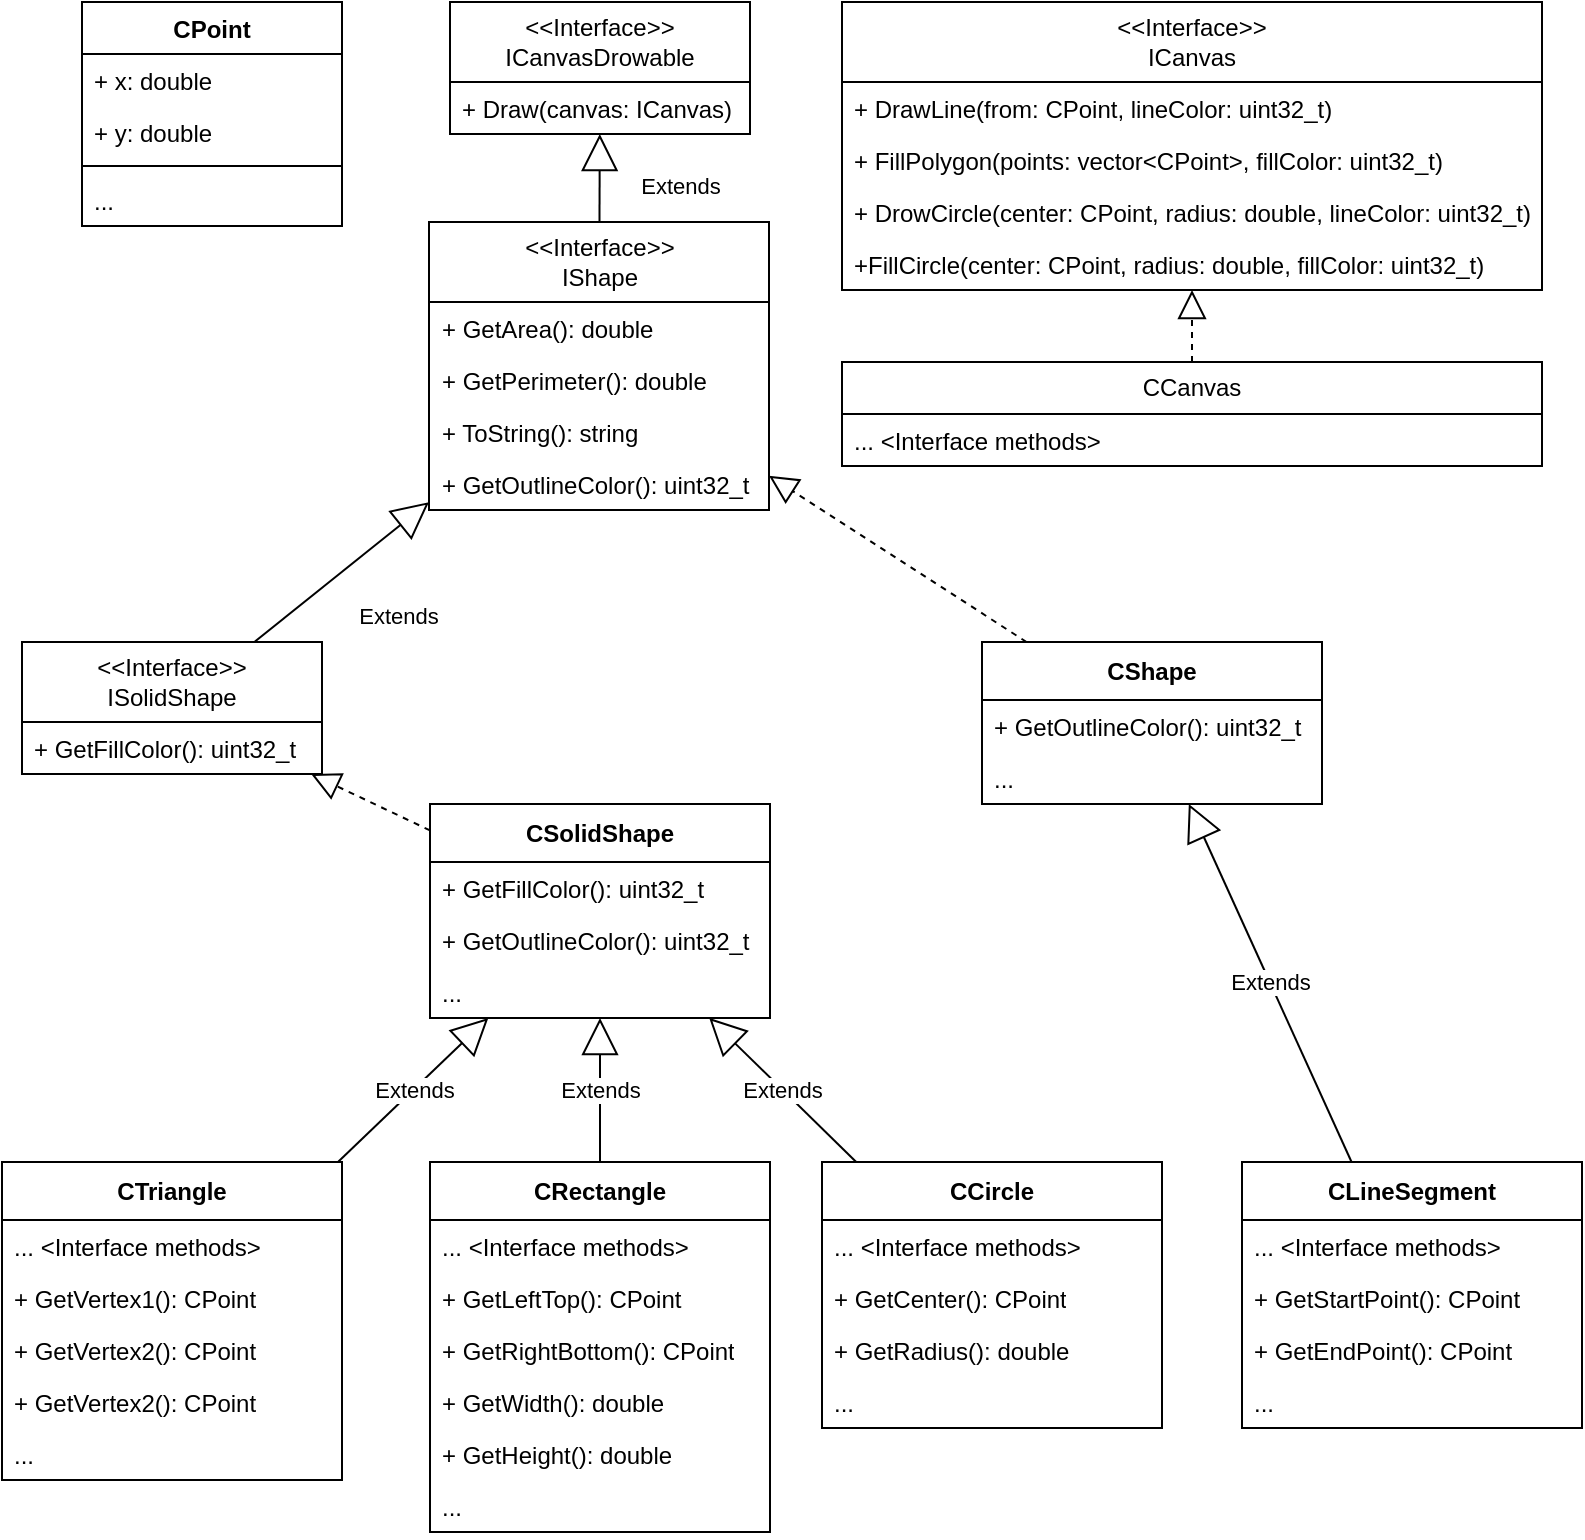 <mxfile version="24.0.4" type="device">
  <diagram name="Страница — 1" id="sYVTXK0rpgFCY4Fe7fZx">
    <mxGraphModel dx="924" dy="820" grid="1" gridSize="10" guides="1" tooltips="1" connect="1" arrows="1" fold="1" page="1" pageScale="1" pageWidth="827" pageHeight="1169" math="0" shadow="0">
      <root>
        <mxCell id="0" />
        <mxCell id="1" parent="0" />
        <mxCell id="JoysQb1qJ4sN4qt-m1Q0-1" value="&lt;div&gt;&amp;lt;&amp;lt;Interface&amp;gt;&amp;gt;&lt;/div&gt;ICanvasDrowable" style="swimlane;fontStyle=0;childLayout=stackLayout;horizontal=1;startSize=40;fillColor=none;horizontalStack=0;resizeParent=1;resizeParentMax=0;resizeLast=0;collapsible=1;marginBottom=0;whiteSpace=wrap;html=1;" parent="1" vertex="1">
          <mxGeometry x="254" y="70" width="150" height="66" as="geometry" />
        </mxCell>
        <mxCell id="JoysQb1qJ4sN4qt-m1Q0-2" value="+ Draw(canvas: ICanvas)" style="text;strokeColor=none;fillColor=none;align=left;verticalAlign=top;spacingLeft=4;spacingRight=4;overflow=hidden;rotatable=0;points=[[0,0.5],[1,0.5]];portConstraint=eastwest;whiteSpace=wrap;html=1;" parent="JoysQb1qJ4sN4qt-m1Q0-1" vertex="1">
          <mxGeometry y="40" width="150" height="26" as="geometry" />
        </mxCell>
        <mxCell id="JoysQb1qJ4sN4qt-m1Q0-5" value="&lt;div&gt;&amp;lt;&amp;lt;Interface&amp;gt;&amp;gt;&lt;br&gt;&lt;/div&gt;ICanvas" style="swimlane;fontStyle=0;childLayout=stackLayout;horizontal=1;startSize=40;fillColor=none;horizontalStack=0;resizeParent=1;resizeParentMax=0;resizeLast=0;collapsible=1;marginBottom=0;whiteSpace=wrap;html=1;" parent="1" vertex="1">
          <mxGeometry x="450" y="70" width="350" height="144" as="geometry" />
        </mxCell>
        <mxCell id="JoysQb1qJ4sN4qt-m1Q0-6" value="+ DrawLine(from: CPoint, lineColor: uint32_t)" style="text;strokeColor=none;fillColor=none;align=left;verticalAlign=top;spacingLeft=4;spacingRight=4;overflow=hidden;rotatable=0;points=[[0,0.5],[1,0.5]];portConstraint=eastwest;whiteSpace=wrap;html=1;" parent="JoysQb1qJ4sN4qt-m1Q0-5" vertex="1">
          <mxGeometry y="40" width="350" height="26" as="geometry" />
        </mxCell>
        <mxCell id="JoysQb1qJ4sN4qt-m1Q0-7" value="+ FillPolygon(points: vector&amp;lt;CPoint&amp;gt;, fillColor: uint32_t)" style="text;strokeColor=none;fillColor=none;align=left;verticalAlign=top;spacingLeft=4;spacingRight=4;overflow=hidden;rotatable=0;points=[[0,0.5],[1,0.5]];portConstraint=eastwest;whiteSpace=wrap;html=1;" parent="JoysQb1qJ4sN4qt-m1Q0-5" vertex="1">
          <mxGeometry y="66" width="350" height="26" as="geometry" />
        </mxCell>
        <mxCell id="JoysQb1qJ4sN4qt-m1Q0-8" value="+ DrowCircle(center: CPoint, radius: double, lineColor: uint32_t)" style="text;strokeColor=none;fillColor=none;align=left;verticalAlign=top;spacingLeft=4;spacingRight=4;overflow=hidden;rotatable=0;points=[[0,0.5],[1,0.5]];portConstraint=eastwest;whiteSpace=wrap;html=1;" parent="JoysQb1qJ4sN4qt-m1Q0-5" vertex="1">
          <mxGeometry y="92" width="350" height="26" as="geometry" />
        </mxCell>
        <mxCell id="JoysQb1qJ4sN4qt-m1Q0-9" value="+FillCircle(center: CPoint, radius: double, fillColor: uint32_t)" style="text;strokeColor=none;fillColor=none;align=left;verticalAlign=top;spacingLeft=4;spacingRight=4;overflow=hidden;rotatable=0;points=[[0,0.5],[1,0.5]];portConstraint=eastwest;whiteSpace=wrap;html=1;" parent="JoysQb1qJ4sN4qt-m1Q0-5" vertex="1">
          <mxGeometry y="118" width="350" height="26" as="geometry" />
        </mxCell>
        <mxCell id="JoysQb1qJ4sN4qt-m1Q0-10" value="CCanvas" style="swimlane;fontStyle=0;childLayout=stackLayout;horizontal=1;startSize=26;fillColor=none;horizontalStack=0;resizeParent=1;resizeParentMax=0;resizeLast=0;collapsible=1;marginBottom=0;whiteSpace=wrap;html=1;" parent="1" vertex="1">
          <mxGeometry x="450" y="250" width="350" height="52" as="geometry" />
        </mxCell>
        <mxCell id="JoysQb1qJ4sN4qt-m1Q0-12" value="... &amp;lt;Interface methods&amp;gt;" style="text;strokeColor=none;fillColor=none;align=left;verticalAlign=top;spacingLeft=4;spacingRight=4;overflow=hidden;rotatable=0;points=[[0,0.5],[1,0.5]];portConstraint=eastwest;whiteSpace=wrap;html=1;" parent="JoysQb1qJ4sN4qt-m1Q0-10" vertex="1">
          <mxGeometry y="26" width="350" height="26" as="geometry" />
        </mxCell>
        <mxCell id="JoysQb1qJ4sN4qt-m1Q0-15" value="" style="endArrow=block;dashed=1;endFill=0;endSize=12;html=1;rounded=0;" parent="1" source="JoysQb1qJ4sN4qt-m1Q0-10" target="JoysQb1qJ4sN4qt-m1Q0-5" edge="1">
          <mxGeometry width="160" relative="1" as="geometry">
            <mxPoint x="545" y="270" as="sourcePoint" />
            <mxPoint x="490" y="410" as="targetPoint" />
          </mxGeometry>
        </mxCell>
        <mxCell id="JoysQb1qJ4sN4qt-m1Q0-16" value="CPoint" style="swimlane;fontStyle=1;align=center;verticalAlign=top;childLayout=stackLayout;horizontal=1;startSize=26;horizontalStack=0;resizeParent=1;resizeParentMax=0;resizeLast=0;collapsible=1;marginBottom=0;whiteSpace=wrap;html=1;" parent="1" vertex="1">
          <mxGeometry x="70" y="70" width="130" height="112" as="geometry" />
        </mxCell>
        <mxCell id="JoysQb1qJ4sN4qt-m1Q0-17" value="+ x: double" style="text;strokeColor=none;fillColor=none;align=left;verticalAlign=top;spacingLeft=4;spacingRight=4;overflow=hidden;rotatable=0;points=[[0,0.5],[1,0.5]];portConstraint=eastwest;whiteSpace=wrap;html=1;" parent="JoysQb1qJ4sN4qt-m1Q0-16" vertex="1">
          <mxGeometry y="26" width="130" height="26" as="geometry" />
        </mxCell>
        <mxCell id="JoysQb1qJ4sN4qt-m1Q0-20" value="+ y: double" style="text;strokeColor=none;fillColor=none;align=left;verticalAlign=top;spacingLeft=4;spacingRight=4;overflow=hidden;rotatable=0;points=[[0,0.5],[1,0.5]];portConstraint=eastwest;whiteSpace=wrap;html=1;" parent="JoysQb1qJ4sN4qt-m1Q0-16" vertex="1">
          <mxGeometry y="52" width="130" height="26" as="geometry" />
        </mxCell>
        <mxCell id="JoysQb1qJ4sN4qt-m1Q0-18" value="" style="line;strokeWidth=1;fillColor=none;align=left;verticalAlign=middle;spacingTop=-1;spacingLeft=3;spacingRight=3;rotatable=0;labelPosition=right;points=[];portConstraint=eastwest;strokeColor=inherit;" parent="JoysQb1qJ4sN4qt-m1Q0-16" vertex="1">
          <mxGeometry y="78" width="130" height="8" as="geometry" />
        </mxCell>
        <mxCell id="JoysQb1qJ4sN4qt-m1Q0-19" value="..." style="text;strokeColor=none;fillColor=none;align=left;verticalAlign=top;spacingLeft=4;spacingRight=4;overflow=hidden;rotatable=0;points=[[0,0.5],[1,0.5]];portConstraint=eastwest;whiteSpace=wrap;html=1;" parent="JoysQb1qJ4sN4qt-m1Q0-16" vertex="1">
          <mxGeometry y="86" width="130" height="26" as="geometry" />
        </mxCell>
        <mxCell id="JoysQb1qJ4sN4qt-m1Q0-21" value="&lt;div&gt;&amp;lt;&amp;lt;Interface&amp;gt;&amp;gt;&lt;/div&gt;IShape" style="swimlane;fontStyle=0;childLayout=stackLayout;horizontal=1;startSize=40;fillColor=none;horizontalStack=0;resizeParent=1;resizeParentMax=0;resizeLast=0;collapsible=1;marginBottom=0;whiteSpace=wrap;html=1;" parent="1" vertex="1">
          <mxGeometry x="243.5" y="180" width="170" height="144" as="geometry" />
        </mxCell>
        <mxCell id="JoysQb1qJ4sN4qt-m1Q0-22" value="+ GetArea(): double" style="text;strokeColor=none;fillColor=none;align=left;verticalAlign=top;spacingLeft=4;spacingRight=4;overflow=hidden;rotatable=0;points=[[0,0.5],[1,0.5]];portConstraint=eastwest;whiteSpace=wrap;html=1;" parent="JoysQb1qJ4sN4qt-m1Q0-21" vertex="1">
          <mxGeometry y="40" width="170" height="26" as="geometry" />
        </mxCell>
        <mxCell id="JoysQb1qJ4sN4qt-m1Q0-26" value="+ GetPerimeter(): double" style="text;strokeColor=none;fillColor=none;align=left;verticalAlign=top;spacingLeft=4;spacingRight=4;overflow=hidden;rotatable=0;points=[[0,0.5],[1,0.5]];portConstraint=eastwest;whiteSpace=wrap;html=1;" parent="JoysQb1qJ4sN4qt-m1Q0-21" vertex="1">
          <mxGeometry y="66" width="170" height="26" as="geometry" />
        </mxCell>
        <mxCell id="JoysQb1qJ4sN4qt-m1Q0-25" value="+ ToString(): string" style="text;strokeColor=none;fillColor=none;align=left;verticalAlign=top;spacingLeft=4;spacingRight=4;overflow=hidden;rotatable=0;points=[[0,0.5],[1,0.5]];portConstraint=eastwest;whiteSpace=wrap;html=1;" parent="JoysQb1qJ4sN4qt-m1Q0-21" vertex="1">
          <mxGeometry y="92" width="170" height="26" as="geometry" />
        </mxCell>
        <mxCell id="JoysQb1qJ4sN4qt-m1Q0-24" value="+ GetOutlineColor(): uint32_t" style="text;strokeColor=none;fillColor=none;align=left;verticalAlign=top;spacingLeft=4;spacingRight=4;overflow=hidden;rotatable=0;points=[[0,0.5],[1,0.5]];portConstraint=eastwest;whiteSpace=wrap;html=1;" parent="JoysQb1qJ4sN4qt-m1Q0-21" vertex="1">
          <mxGeometry y="118" width="170" height="26" as="geometry" />
        </mxCell>
        <mxCell id="JoysQb1qJ4sN4qt-m1Q0-23" value="Extends" style="endArrow=block;endSize=16;endFill=0;html=1;rounded=0;" parent="1" source="JoysQb1qJ4sN4qt-m1Q0-21" target="JoysQb1qJ4sN4qt-m1Q0-1" edge="1">
          <mxGeometry x="-0.189" y="-40" width="160" relative="1" as="geometry">
            <mxPoint x="330" y="410" as="sourcePoint" />
            <mxPoint x="490" y="410" as="targetPoint" />
            <mxPoint as="offset" />
          </mxGeometry>
        </mxCell>
        <mxCell id="GQjms_pFPCQcBNmHrUOg-1" value="&lt;div&gt;&amp;lt;&amp;lt;Interface&amp;gt;&amp;gt;&lt;/div&gt;ISolidShape" style="swimlane;fontStyle=0;childLayout=stackLayout;horizontal=1;startSize=40;fillColor=none;horizontalStack=0;resizeParent=1;resizeParentMax=0;resizeLast=0;collapsible=1;marginBottom=0;whiteSpace=wrap;html=1;" parent="1" vertex="1">
          <mxGeometry x="40" y="390" width="150" height="66" as="geometry" />
        </mxCell>
        <mxCell id="GQjms_pFPCQcBNmHrUOg-2" value="+ GetFillColor(): uint32_t" style="text;strokeColor=none;fillColor=none;align=left;verticalAlign=top;spacingLeft=4;spacingRight=4;overflow=hidden;rotatable=0;points=[[0,0.5],[1,0.5]];portConstraint=eastwest;whiteSpace=wrap;html=1;" parent="GQjms_pFPCQcBNmHrUOg-1" vertex="1">
          <mxGeometry y="40" width="150" height="26" as="geometry" />
        </mxCell>
        <mxCell id="GQjms_pFPCQcBNmHrUOg-3" value="Extends" style="endArrow=block;endSize=16;endFill=0;html=1;rounded=0;" parent="1" source="GQjms_pFPCQcBNmHrUOg-1" target="JoysQb1qJ4sN4qt-m1Q0-21" edge="1">
          <mxGeometry x="0.143" y="-35" width="160" relative="1" as="geometry">
            <mxPoint x="330" y="430" as="sourcePoint" />
            <mxPoint x="490" y="510" as="targetPoint" />
            <mxPoint as="offset" />
          </mxGeometry>
        </mxCell>
        <mxCell id="GQjms_pFPCQcBNmHrUOg-5" value="&lt;span style=&quot;font-weight: 700;&quot;&gt;CLineSegment&lt;/span&gt;&lt;div&gt;&lt;/div&gt;" style="swimlane;fontStyle=0;childLayout=stackLayout;horizontal=1;startSize=29;fillColor=none;horizontalStack=0;resizeParent=1;resizeParentMax=0;resizeLast=0;collapsible=1;marginBottom=0;whiteSpace=wrap;html=1;" parent="1" vertex="1">
          <mxGeometry x="650" y="650" width="170" height="133" as="geometry" />
        </mxCell>
        <mxCell id="GQjms_pFPCQcBNmHrUOg-41" value="... &amp;lt;Interface methods&amp;gt;" style="text;strokeColor=none;fillColor=none;align=left;verticalAlign=top;spacingLeft=4;spacingRight=4;overflow=hidden;rotatable=0;points=[[0,0.5],[1,0.5]];portConstraint=eastwest;whiteSpace=wrap;html=1;" parent="GQjms_pFPCQcBNmHrUOg-5" vertex="1">
          <mxGeometry y="29" width="170" height="26" as="geometry" />
        </mxCell>
        <mxCell id="GQjms_pFPCQcBNmHrUOg-12" value="+ GetStartPoint(): CPoint" style="text;strokeColor=none;fillColor=none;align=left;verticalAlign=top;spacingLeft=4;spacingRight=4;overflow=hidden;rotatable=0;points=[[0,0.5],[1,0.5]];portConstraint=eastwest;whiteSpace=wrap;html=1;" parent="GQjms_pFPCQcBNmHrUOg-5" vertex="1">
          <mxGeometry y="55" width="170" height="26" as="geometry" />
        </mxCell>
        <mxCell id="GQjms_pFPCQcBNmHrUOg-11" value="+ GetEndPoint(): CPoint" style="text;strokeColor=none;fillColor=none;align=left;verticalAlign=top;spacingLeft=4;spacingRight=4;overflow=hidden;rotatable=0;points=[[0,0.5],[1,0.5]];portConstraint=eastwest;whiteSpace=wrap;html=1;" parent="GQjms_pFPCQcBNmHrUOg-5" vertex="1">
          <mxGeometry y="81" width="170" height="26" as="geometry" />
        </mxCell>
        <mxCell id="GQjms_pFPCQcBNmHrUOg-10" value="..." style="text;strokeColor=none;fillColor=none;align=left;verticalAlign=top;spacingLeft=4;spacingRight=4;overflow=hidden;rotatable=0;points=[[0,0.5],[1,0.5]];portConstraint=eastwest;whiteSpace=wrap;html=1;" parent="GQjms_pFPCQcBNmHrUOg-5" vertex="1">
          <mxGeometry y="107" width="170" height="26" as="geometry" />
        </mxCell>
        <mxCell id="GQjms_pFPCQcBNmHrUOg-15" value="&lt;span style=&quot;font-weight: 700;&quot;&gt;CTriangle&lt;/span&gt;&lt;div&gt;&lt;/div&gt;" style="swimlane;fontStyle=0;childLayout=stackLayout;horizontal=1;startSize=29;fillColor=none;horizontalStack=0;resizeParent=1;resizeParentMax=0;resizeLast=0;collapsible=1;marginBottom=0;whiteSpace=wrap;html=1;" parent="1" vertex="1">
          <mxGeometry x="30" y="650" width="170" height="159" as="geometry" />
        </mxCell>
        <mxCell id="GQjms_pFPCQcBNmHrUOg-28" value="... &amp;lt;Interface methods&amp;gt;" style="text;strokeColor=none;fillColor=none;align=left;verticalAlign=top;spacingLeft=4;spacingRight=4;overflow=hidden;rotatable=0;points=[[0,0.5],[1,0.5]];portConstraint=eastwest;whiteSpace=wrap;html=1;" parent="GQjms_pFPCQcBNmHrUOg-15" vertex="1">
          <mxGeometry y="29" width="170" height="26" as="geometry" />
        </mxCell>
        <mxCell id="GQjms_pFPCQcBNmHrUOg-16" value="+ GetVertex1(): CPoint" style="text;strokeColor=none;fillColor=none;align=left;verticalAlign=top;spacingLeft=4;spacingRight=4;overflow=hidden;rotatable=0;points=[[0,0.5],[1,0.5]];portConstraint=eastwest;whiteSpace=wrap;html=1;" parent="GQjms_pFPCQcBNmHrUOg-15" vertex="1">
          <mxGeometry y="55" width="170" height="26" as="geometry" />
        </mxCell>
        <mxCell id="GQjms_pFPCQcBNmHrUOg-17" value="+ GetVertex2(): CPoint" style="text;strokeColor=none;fillColor=none;align=left;verticalAlign=top;spacingLeft=4;spacingRight=4;overflow=hidden;rotatable=0;points=[[0,0.5],[1,0.5]];portConstraint=eastwest;whiteSpace=wrap;html=1;" parent="GQjms_pFPCQcBNmHrUOg-15" vertex="1">
          <mxGeometry y="81" width="170" height="26" as="geometry" />
        </mxCell>
        <mxCell id="GQjms_pFPCQcBNmHrUOg-19" value="+ GetVertex2(): CPoint" style="text;strokeColor=none;fillColor=none;align=left;verticalAlign=top;spacingLeft=4;spacingRight=4;overflow=hidden;rotatable=0;points=[[0,0.5],[1,0.5]];portConstraint=eastwest;whiteSpace=wrap;html=1;" parent="GQjms_pFPCQcBNmHrUOg-15" vertex="1">
          <mxGeometry y="107" width="170" height="26" as="geometry" />
        </mxCell>
        <mxCell id="GQjms_pFPCQcBNmHrUOg-18" value="..." style="text;strokeColor=none;fillColor=none;align=left;verticalAlign=top;spacingLeft=4;spacingRight=4;overflow=hidden;rotatable=0;points=[[0,0.5],[1,0.5]];portConstraint=eastwest;whiteSpace=wrap;html=1;" parent="GQjms_pFPCQcBNmHrUOg-15" vertex="1">
          <mxGeometry y="133" width="170" height="26" as="geometry" />
        </mxCell>
        <mxCell id="GQjms_pFPCQcBNmHrUOg-21" value="&lt;span style=&quot;font-weight: 700;&quot;&gt;CRectangle&lt;/span&gt;&lt;div&gt;&lt;/div&gt;" style="swimlane;fontStyle=0;childLayout=stackLayout;horizontal=1;startSize=29;fillColor=none;horizontalStack=0;resizeParent=1;resizeParentMax=0;resizeLast=0;collapsible=1;marginBottom=0;whiteSpace=wrap;html=1;" parent="1" vertex="1">
          <mxGeometry x="244" y="650" width="170" height="185" as="geometry" />
        </mxCell>
        <mxCell id="GQjms_pFPCQcBNmHrUOg-27" value="... &amp;lt;Interface methods&amp;gt;" style="text;strokeColor=none;fillColor=none;align=left;verticalAlign=top;spacingLeft=4;spacingRight=4;overflow=hidden;rotatable=0;points=[[0,0.5],[1,0.5]];portConstraint=eastwest;whiteSpace=wrap;html=1;" parent="GQjms_pFPCQcBNmHrUOg-21" vertex="1">
          <mxGeometry y="29" width="170" height="26" as="geometry" />
        </mxCell>
        <mxCell id="GQjms_pFPCQcBNmHrUOg-22" value="+ GetLeftTop(): CPoint" style="text;strokeColor=none;fillColor=none;align=left;verticalAlign=top;spacingLeft=4;spacingRight=4;overflow=hidden;rotatable=0;points=[[0,0.5],[1,0.5]];portConstraint=eastwest;whiteSpace=wrap;html=1;" parent="GQjms_pFPCQcBNmHrUOg-21" vertex="1">
          <mxGeometry y="55" width="170" height="26" as="geometry" />
        </mxCell>
        <mxCell id="GQjms_pFPCQcBNmHrUOg-23" value="+ GetRightBottom(): CPoint" style="text;strokeColor=none;fillColor=none;align=left;verticalAlign=top;spacingLeft=4;spacingRight=4;overflow=hidden;rotatable=0;points=[[0,0.5],[1,0.5]];portConstraint=eastwest;whiteSpace=wrap;html=1;" parent="GQjms_pFPCQcBNmHrUOg-21" vertex="1">
          <mxGeometry y="81" width="170" height="26" as="geometry" />
        </mxCell>
        <mxCell id="GQjms_pFPCQcBNmHrUOg-24" value="+ GetWidth(): double" style="text;strokeColor=none;fillColor=none;align=left;verticalAlign=top;spacingLeft=4;spacingRight=4;overflow=hidden;rotatable=0;points=[[0,0.5],[1,0.5]];portConstraint=eastwest;whiteSpace=wrap;html=1;" parent="GQjms_pFPCQcBNmHrUOg-21" vertex="1">
          <mxGeometry y="107" width="170" height="26" as="geometry" />
        </mxCell>
        <mxCell id="GQjms_pFPCQcBNmHrUOg-26" value="+ GetHeight(): double" style="text;strokeColor=none;fillColor=none;align=left;verticalAlign=top;spacingLeft=4;spacingRight=4;overflow=hidden;rotatable=0;points=[[0,0.5],[1,0.5]];portConstraint=eastwest;whiteSpace=wrap;html=1;" parent="GQjms_pFPCQcBNmHrUOg-21" vertex="1">
          <mxGeometry y="133" width="170" height="26" as="geometry" />
        </mxCell>
        <mxCell id="GQjms_pFPCQcBNmHrUOg-25" value="..." style="text;strokeColor=none;fillColor=none;align=left;verticalAlign=top;spacingLeft=4;spacingRight=4;overflow=hidden;rotatable=0;points=[[0,0.5],[1,0.5]];portConstraint=eastwest;whiteSpace=wrap;html=1;" parent="GQjms_pFPCQcBNmHrUOg-21" vertex="1">
          <mxGeometry y="159" width="170" height="26" as="geometry" />
        </mxCell>
        <mxCell id="GQjms_pFPCQcBNmHrUOg-33" value="&lt;span style=&quot;font-weight: 700;&quot;&gt;CCircle&lt;/span&gt;&lt;div&gt;&lt;/div&gt;" style="swimlane;fontStyle=0;childLayout=stackLayout;horizontal=1;startSize=29;fillColor=none;horizontalStack=0;resizeParent=1;resizeParentMax=0;resizeLast=0;collapsible=1;marginBottom=0;whiteSpace=wrap;html=1;" parent="1" vertex="1">
          <mxGeometry x="440" y="650" width="170" height="133" as="geometry" />
        </mxCell>
        <mxCell id="GQjms_pFPCQcBNmHrUOg-34" value="... &amp;lt;Interface methods&amp;gt;" style="text;strokeColor=none;fillColor=none;align=left;verticalAlign=top;spacingLeft=4;spacingRight=4;overflow=hidden;rotatable=0;points=[[0,0.5],[1,0.5]];portConstraint=eastwest;whiteSpace=wrap;html=1;" parent="GQjms_pFPCQcBNmHrUOg-33" vertex="1">
          <mxGeometry y="29" width="170" height="26" as="geometry" />
        </mxCell>
        <mxCell id="GQjms_pFPCQcBNmHrUOg-36" value="+ GetCenter(): CPoint" style="text;strokeColor=none;fillColor=none;align=left;verticalAlign=top;spacingLeft=4;spacingRight=4;overflow=hidden;rotatable=0;points=[[0,0.5],[1,0.5]];portConstraint=eastwest;whiteSpace=wrap;html=1;" parent="GQjms_pFPCQcBNmHrUOg-33" vertex="1">
          <mxGeometry y="55" width="170" height="26" as="geometry" />
        </mxCell>
        <mxCell id="GQjms_pFPCQcBNmHrUOg-37" value="+ GetRadius(): double" style="text;strokeColor=none;fillColor=none;align=left;verticalAlign=top;spacingLeft=4;spacingRight=4;overflow=hidden;rotatable=0;points=[[0,0.5],[1,0.5]];portConstraint=eastwest;whiteSpace=wrap;html=1;" parent="GQjms_pFPCQcBNmHrUOg-33" vertex="1">
          <mxGeometry y="81" width="170" height="26" as="geometry" />
        </mxCell>
        <mxCell id="GQjms_pFPCQcBNmHrUOg-38" value="..." style="text;strokeColor=none;fillColor=none;align=left;verticalAlign=top;spacingLeft=4;spacingRight=4;overflow=hidden;rotatable=0;points=[[0,0.5],[1,0.5]];portConstraint=eastwest;whiteSpace=wrap;html=1;" parent="GQjms_pFPCQcBNmHrUOg-33" vertex="1">
          <mxGeometry y="107" width="170" height="26" as="geometry" />
        </mxCell>
        <mxCell id="DftQRHO6KznIwz3JT7l--1" value="&lt;span style=&quot;font-weight: 700;&quot;&gt;CSolidShape&lt;/span&gt;&lt;div&gt;&lt;/div&gt;" style="swimlane;fontStyle=0;childLayout=stackLayout;horizontal=1;startSize=29;fillColor=none;horizontalStack=0;resizeParent=1;resizeParentMax=0;resizeLast=0;collapsible=1;marginBottom=0;whiteSpace=wrap;html=1;" vertex="1" parent="1">
          <mxGeometry x="244" y="471" width="170" height="107" as="geometry" />
        </mxCell>
        <mxCell id="DftQRHO6KznIwz3JT7l--2" value="+ GetFillColor(): uint32_t" style="text;strokeColor=none;fillColor=none;align=left;verticalAlign=top;spacingLeft=4;spacingRight=4;overflow=hidden;rotatable=0;points=[[0,0.5],[1,0.5]];portConstraint=eastwest;whiteSpace=wrap;html=1;" vertex="1" parent="DftQRHO6KznIwz3JT7l--1">
          <mxGeometry y="29" width="170" height="26" as="geometry" />
        </mxCell>
        <mxCell id="DftQRHO6KznIwz3JT7l--19" value="+ GetOutlineColor(): uint32_t" style="text;strokeColor=none;fillColor=none;align=left;verticalAlign=top;spacingLeft=4;spacingRight=4;overflow=hidden;rotatable=0;points=[[0,0.5],[1,0.5]];portConstraint=eastwest;whiteSpace=wrap;html=1;" vertex="1" parent="DftQRHO6KznIwz3JT7l--1">
          <mxGeometry y="55" width="170" height="26" as="geometry" />
        </mxCell>
        <mxCell id="DftQRHO6KznIwz3JT7l--5" value="..." style="text;strokeColor=none;fillColor=none;align=left;verticalAlign=top;spacingLeft=4;spacingRight=4;overflow=hidden;rotatable=0;points=[[0,0.5],[1,0.5]];portConstraint=eastwest;whiteSpace=wrap;html=1;" vertex="1" parent="DftQRHO6KznIwz3JT7l--1">
          <mxGeometry y="81" width="170" height="26" as="geometry" />
        </mxCell>
        <mxCell id="DftQRHO6KznIwz3JT7l--6" value="&lt;span style=&quot;font-weight: 700;&quot;&gt;CShape&lt;/span&gt;&lt;div&gt;&lt;/div&gt;" style="swimlane;fontStyle=0;childLayout=stackLayout;horizontal=1;startSize=29;fillColor=none;horizontalStack=0;resizeParent=1;resizeParentMax=0;resizeLast=0;collapsible=1;marginBottom=0;whiteSpace=wrap;html=1;" vertex="1" parent="1">
          <mxGeometry x="520" y="390" width="170" height="81" as="geometry" />
        </mxCell>
        <mxCell id="DftQRHO6KznIwz3JT7l--7" value="+ GetOutlineColor(): uint32_t" style="text;strokeColor=none;fillColor=none;align=left;verticalAlign=top;spacingLeft=4;spacingRight=4;overflow=hidden;rotatable=0;points=[[0,0.5],[1,0.5]];portConstraint=eastwest;whiteSpace=wrap;html=1;" vertex="1" parent="DftQRHO6KznIwz3JT7l--6">
          <mxGeometry y="29" width="170" height="26" as="geometry" />
        </mxCell>
        <mxCell id="DftQRHO6KznIwz3JT7l--10" value="..." style="text;strokeColor=none;fillColor=none;align=left;verticalAlign=top;spacingLeft=4;spacingRight=4;overflow=hidden;rotatable=0;points=[[0,0.5],[1,0.5]];portConstraint=eastwest;whiteSpace=wrap;html=1;" vertex="1" parent="DftQRHO6KznIwz3JT7l--6">
          <mxGeometry y="55" width="170" height="26" as="geometry" />
        </mxCell>
        <mxCell id="DftQRHO6KznIwz3JT7l--11" value="" style="endArrow=block;dashed=1;endFill=0;endSize=12;html=1;rounded=0;" edge="1" parent="1" source="DftQRHO6KznIwz3JT7l--1" target="GQjms_pFPCQcBNmHrUOg-1">
          <mxGeometry width="160" relative="1" as="geometry">
            <mxPoint x="450" y="490" as="sourcePoint" />
            <mxPoint x="610" y="490" as="targetPoint" />
          </mxGeometry>
        </mxCell>
        <mxCell id="DftQRHO6KznIwz3JT7l--12" value="" style="endArrow=block;dashed=1;endFill=0;endSize=12;html=1;rounded=0;" edge="1" parent="1" source="DftQRHO6KznIwz3JT7l--6" target="JoysQb1qJ4sN4qt-m1Q0-21">
          <mxGeometry width="160" relative="1" as="geometry">
            <mxPoint x="450" y="490" as="sourcePoint" />
            <mxPoint x="610" y="490" as="targetPoint" />
          </mxGeometry>
        </mxCell>
        <mxCell id="DftQRHO6KznIwz3JT7l--13" value="Extends" style="endArrow=block;endSize=16;endFill=0;html=1;rounded=0;" edge="1" parent="1" source="GQjms_pFPCQcBNmHrUOg-15" target="DftQRHO6KznIwz3JT7l--1">
          <mxGeometry width="160" relative="1" as="geometry">
            <mxPoint x="450" y="490" as="sourcePoint" />
            <mxPoint x="610" y="490" as="targetPoint" />
          </mxGeometry>
        </mxCell>
        <mxCell id="DftQRHO6KznIwz3JT7l--14" value="Extends" style="endArrow=block;endSize=16;endFill=0;html=1;rounded=0;" edge="1" parent="1" source="GQjms_pFPCQcBNmHrUOg-21" target="DftQRHO6KznIwz3JT7l--1">
          <mxGeometry width="160" relative="1" as="geometry">
            <mxPoint x="450" y="490" as="sourcePoint" />
            <mxPoint x="610" y="490" as="targetPoint" />
          </mxGeometry>
        </mxCell>
        <mxCell id="DftQRHO6KznIwz3JT7l--15" value="Extends" style="endArrow=block;endSize=16;endFill=0;html=1;rounded=0;" edge="1" parent="1" source="GQjms_pFPCQcBNmHrUOg-33" target="DftQRHO6KznIwz3JT7l--1">
          <mxGeometry width="160" relative="1" as="geometry">
            <mxPoint x="450" y="490" as="sourcePoint" />
            <mxPoint x="610" y="490" as="targetPoint" />
          </mxGeometry>
        </mxCell>
        <mxCell id="DftQRHO6KznIwz3JT7l--16" value="Extends" style="endArrow=block;endSize=16;endFill=0;html=1;rounded=0;" edge="1" parent="1" source="GQjms_pFPCQcBNmHrUOg-5" target="DftQRHO6KznIwz3JT7l--6">
          <mxGeometry width="160" relative="1" as="geometry">
            <mxPoint x="450" y="490" as="sourcePoint" />
            <mxPoint x="610" y="490" as="targetPoint" />
          </mxGeometry>
        </mxCell>
      </root>
    </mxGraphModel>
  </diagram>
</mxfile>
